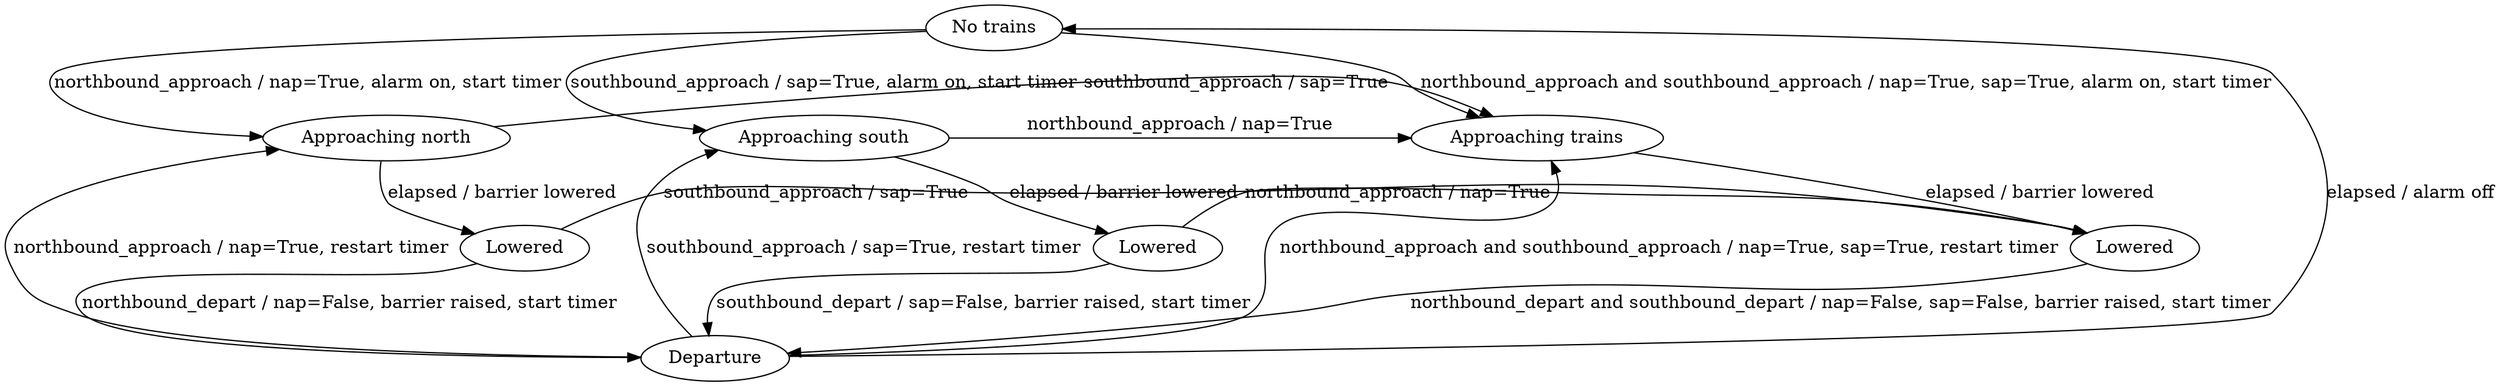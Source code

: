 digraph {
	base[label="No trains"];
	{rank=same;
	approachn[label="Approaching north"];
	approach2[label="Approaching trains"];
	approachs[label="Approaching south"];
	}
	{rank=same;
	loweredn[label="Lowered"];
	lowered2[label="Lowered"];
	lowereds[label="Lowered"];
	}
	departure[label="Departure"];

	base -> approachn [label="northbound_approach / nap=True, alarm on, start timer"];
	base -> approach2 [label="northbound_approach and southbound_approach / nap=True, sap=True, alarm on, start timer"];
	base -> approachs [label="southbound_approach / sap=True, alarm on, start timer"];
	approachn -> approach2 [label="southbound_approach / sap=True"];
	approachs -> approach2 [label="northbound_approach / nap=True"];

	approachn -> loweredn [label="elapsed / barrier lowered"];
	approach2 -> lowered2 [label="elapsed / barrier lowered"];
	approachs -> lowereds [label="elapsed / barrier lowered"];
	loweredn -> lowered2 [label="southbound_approach / sap=True"];
	lowereds -> lowered2 [label="northbound_approach / nap=True"];

	loweredn -> departure [label="northbound_depart / nap=False, barrier raised, start timer"];
	lowered2 -> departure [label="northbound_depart and southbound_depart / nap=False, sap=False, barrier raised, start timer"];
	lowereds -> departure [label="southbound_depart / sap=False, barrier raised, start timer"];

	departure -> base [label="elapsed / alarm off"]
	departure -> approachn [label="northbound_approach / nap=True, restart timer"];
	departure -> approach2 [label="northbound_approach and southbound_approach / nap=True, sap=True, restart timer"];
	departure -> approachs [label="southbound_approach / sap=True, restart timer"];	
}